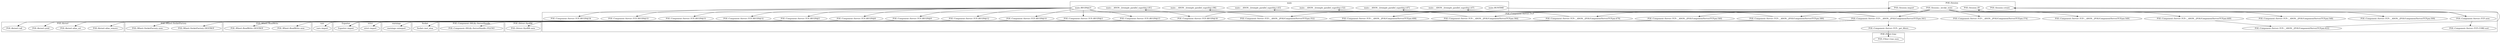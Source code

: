 digraph {
graph [overlap=false]
subgraph cluster_vars {
	label="vars";
	"vars::import";
}
subgraph cluster_POE_Session {
	label="POE::Session";
	"POE::Session::ID";
	"POE::Session::create";
	"POE::Session::import";
	"POE::Session::_invoke_state";
}
subgraph cluster_warnings {
	label="warnings";
	"warnings::unimport";
}
subgraph cluster_POE_Filter_Line {
	label="POE::Filter::Line";
	"POE::Filter::Line::new";
}
subgraph cluster_POE_Wheel_SocketFactory {
	label="POE::Wheel::SocketFactory";
	"POE::Wheel::SocketFactory::new";
	"POE::Wheel::SocketFactory::DESTROY";
}
subgraph cluster_POE_Wheel_ReadWrite {
	label="POE::Wheel::ReadWrite";
	"POE::Wheel::ReadWrite::DESTROY";
	"POE::Wheel::ReadWrite::new";
}
subgraph cluster_main {
	label="main";
	"main::RUNTIME";
	"main::__ANON__[t/simple_parallel_superbig.t:47]";
	"main::__ANON__[t/simple_parallel_superbig.t:52]";
	"main::__ANON__[t/simple_parallel_superbig.t:96]";
	"main::__ANON__[t/simple_parallel_superbig.t:43]";
	"main::__ANON__[t/simple_parallel_superbig.t:67]";
	"main::__ANON__[t/simple_parallel_superbig.t:81]";
	"main::BEGIN@21";
}
subgraph cluster_POE_Kernel {
	label="POE::Kernel";
	"POE::Kernel::alias_remove";
	"POE::Kernel::alias_set";
	"POE::Kernel::yield";
	"POE::Kernel::call";
}
subgraph cluster_Socket {
	label="Socket";
	"Socket::inet_ntoa";
}
subgraph cluster_strict {
	label="strict";
	"strict::import";
}
subgraph cluster_POE_Component_SSLify_ServerHandle {
	label="POE::Component::SSLify::ServerHandle";
	"POE::Component::SSLify::ServerHandle::FILENO";
}
subgraph cluster_POE_Driver_SysRW {
	label="POE::Driver::SysRW";
	"POE::Driver::SysRW::new";
}
subgraph cluster_Exporter {
	label="Exporter";
	"Exporter::import";
}
subgraph cluster_POE_Component_Server_TCP {
	label="POE::Component::Server::TCP";
	"POE::Component::Server::TCP::__ANON__[POE/Component/Server/TCP.pm:408]";
	"POE::Component::Server::TCP::__ANON__[POE/Component/Server/TCP.pm:364]";
	"POE::Component::Server::TCP::__ANON__[POE/Component/Server/TCP.pm:540]";
	"POE::Component::Server::TCP::__ANON__[POE/Component/Server/TCP.pm:389]";
	"POE::Component::Server::TCP::__ANON__[POE/Component/Server/TCP.pm:549]";
	"POE::Component::Server::TCP::BEGIN@5";
	"POE::Component::Server::TCP::BEGIN@8";
	"POE::Component::Server::TCP::BEGIN@12";
	"POE::Component::Server::TCP::BEGIN@3";
	"POE::Component::Server::TCP::CORE:sort";
	"POE::Component::Server::TCP::BEGIN@33";
	"POE::Component::Server::TCP::__ANON__[POE/Component/Server/TCP.pm:479]";
	"POE::Component::Server::TCP::BEGIN@32";
	"POE::Component::Server::TCP::__ANON__[POE/Component/Server/TCP.pm:374]";
	"POE::Component::Server::TCP::BEGIN@15";
	"POE::Component::Server::TCP::BEGIN@31";
	"POE::Component::Server::TCP::__ANON__[POE/Component/Server/TCP.pm:509]";
	"POE::Component::Server::TCP::__ANON__[POE/Component/Server/TCP.pm:422]";
	"POE::Component::Server::TCP::BEGIN@30";
	"POE::Component::Server::TCP::__ANON__[POE/Component/Server/TCP.pm:449]";
	"POE::Component::Server::TCP::BEGIN@9";
	"POE::Component::Server::TCP::new";
	"POE::Component::Server::TCP::__ANON__[POE/Component/Server/TCP.pm:548]";
	"POE::Component::Server::TCP::BEGIN@34";
	"POE::Component::Server::TCP::BEGIN@10";
	"POE::Component::Server::TCP::_get_filters";
	"POE::Component::Server::TCP::__ANON__[POE/Component/Server/TCP.pm:352]";
	"POE::Component::Server::TCP::__ANON__[POE/Component/Server/TCP.pm:341]";
}
"POE::Component::Server::TCP::__ANON__[POE/Component/Server/TCP.pm:341]" -> "POE::Component::Server::TCP::_get_filters";
"POE::Component::Server::TCP::__ANON__[POE/Component/Server/TCP.pm:341]" -> "POE::Component::SSLify::ServerHandle::FILENO";
"POE::Component::Server::TCP::__ANON__[POE/Component/Server/TCP.pm:408]" -> "POE::Kernel::call";
"POE::Session::_invoke_state" -> "POE::Component::Server::TCP::__ANON__[POE/Component/Server/TCP.pm:548]";
"POE::Component::Server::TCP::BEGIN@9" -> "Exporter::import";
"POE::Component::Server::TCP::BEGIN@8" -> "Exporter::import";
"POE::Component::Server::TCP::BEGIN@12" -> "Exporter::import";
"POE::Component::Server::TCP::BEGIN@10" -> "Exporter::import";
"POE::Component::Server::TCP::__ANON__[POE/Component/Server/TCP.pm:364]" -> "main::__ANON__[t/simple_parallel_superbig.t:96]";
"POE::Component::Server::TCP::__ANON__[POE/Component/Server/TCP.pm:479]" -> "POE::Wheel::SocketFactory::new";
"main::BEGIN@21" -> "POE::Component::Server::TCP::BEGIN@33";
"POE::Component::Server::TCP::new" -> "POE::Session::ID";
"POE::Session::_invoke_state" -> "POE::Component::Server::TCP::__ANON__[POE/Component/Server/TCP.pm:549]";
"POE::Session::_invoke_state" -> "POE::Component::Server::TCP::__ANON__[POE/Component/Server/TCP.pm:364]";
"POE::Session::_invoke_state" -> "POE::Component::Server::TCP::__ANON__[POE/Component/Server/TCP.pm:352]";
"main::RUNTIME" -> "POE::Component::Server::TCP::new";
"POE::Component::Server::TCP::_get_filters" -> "POE::Filter::Line::new";
"main::BEGIN@21" -> "POE::Component::Server::TCP::BEGIN@12";
"POE::Session::_invoke_state" -> "POE::Component::Server::TCP::__ANON__[POE/Component/Server/TCP.pm:540]";
"POE::Session::_invoke_state" -> "POE::Component::Server::TCP::__ANON__[POE/Component/Server/TCP.pm:389]";
"POE::Component::Server::TCP::__ANON__[POE/Component/Server/TCP.pm:389]" -> "POE::Wheel::ReadWrite::DESTROY";
"main::BEGIN@21" -> "POE::Component::Server::TCP::BEGIN@34";
"POE::Component::Server::TCP::__ANON__[POE/Component/Server/TCP.pm:364]" -> "POE::Kernel::yield";
"POE::Component::Server::TCP::__ANON__[POE/Component/Server/TCP.pm:352]" -> "main::__ANON__[t/simple_parallel_superbig.t:81]";
"POE::Component::Server::TCP::__ANON__[POE/Component/Server/TCP.pm:540]" -> "POE::Wheel::SocketFactory::DESTROY";
"POE::Component::Server::TCP::__ANON__[POE/Component/Server/TCP.pm:341]" -> "POE::Wheel::ReadWrite::new";
"POE::Component::Server::TCP::BEGIN@5" -> "vars::import";
"POE::Component::Server::TCP::__ANON__[POE/Component/Server/TCP.pm:341]" -> "main::__ANON__[t/simple_parallel_superbig.t:47]";
"POE::Component::Server::TCP::BEGIN@15" -> "warnings::unimport";
"POE::Session::_invoke_state" -> "POE::Component::Server::TCP::__ANON__[POE/Component/Server/TCP.pm:509]";
"main::BEGIN@21" -> "POE::Component::Server::TCP::BEGIN@31";
"POE::Session::_invoke_state" -> "POE::Component::Server::TCP::__ANON__[POE/Component/Server/TCP.pm:479]";
"POE::Component::Server::TCP::new" -> "POE::Component::Server::TCP::CORE:sort";
"POE::Component::Server::TCP::__ANON__[POE/Component/Server/TCP.pm:479]" -> "POE::Kernel::alias_set";
"POE::Component::Server::TCP::BEGIN@30" -> "POE::Session::import";
"main::BEGIN@21" -> "POE::Component::Server::TCP::BEGIN@10";
"POE::Component::Server::TCP::__ANON__[POE/Component/Server/TCP.pm:341]" -> "main::__ANON__[t/simple_parallel_superbig.t:67]";
"main::BEGIN@21" -> "POE::Component::Server::TCP::BEGIN@15";
"POE::Session::_invoke_state" -> "POE::Component::Server::TCP::__ANON__[POE/Component/Server/TCP.pm:374]";
"POE::Component::Server::TCP::BEGIN@3" -> "strict::import";
"main::BEGIN@21" -> "POE::Component::Server::TCP::BEGIN@3";
"POE::Session::_invoke_state" -> "POE::Component::Server::TCP::__ANON__[POE/Component/Server/TCP.pm:341]";
"POE::Component::Server::TCP::__ANON__[POE/Component/Server/TCP.pm:449]" -> "POE::Component::Server::TCP::__ANON__[POE/Component/Server/TCP.pm:422]";
"main::BEGIN@21" -> "POE::Component::Server::TCP::BEGIN@30";
"main::BEGIN@21" -> "POE::Component::Server::TCP::BEGIN@5";
"POE::Session::_invoke_state" -> "POE::Component::Server::TCP::__ANON__[POE/Component/Server/TCP.pm:408]";
"POE::Component::Server::TCP::__ANON__[POE/Component/Server/TCP.pm:389]" -> "main::__ANON__[t/simple_parallel_superbig.t:52]";
"POE::Component::Server::TCP::__ANON__[POE/Component/Server/TCP.pm:341]" -> "Socket::inet_ntoa";
"main::BEGIN@21" -> "POE::Component::Server::TCP::BEGIN@8";
"POE::Component::Server::TCP::__ANON__[POE/Component/Server/TCP.pm:540]" -> "POE::Kernel::alias_remove";
"POE::Component::Server::TCP::new" -> "POE::Session::create";
"POE::Component::Server::TCP::__ANON__[POE/Component/Server/TCP.pm:422]" -> "POE::Session::create";
"POE::Component::Server::TCP::__ANON__[POE/Component/Server/TCP.pm:479]" -> "main::__ANON__[t/simple_parallel_superbig.t:43]";
"main::BEGIN@21" -> "POE::Component::Server::TCP::BEGIN@9";
"POE::Session::_invoke_state" -> "POE::Component::Server::TCP::__ANON__[POE/Component/Server/TCP.pm:449]";
"main::BEGIN@21" -> "POE::Component::Server::TCP::BEGIN@32";
"POE::Component::Server::TCP::__ANON__[POE/Component/Server/TCP.pm:341]" -> "POE::Driver::SysRW::new";
}
